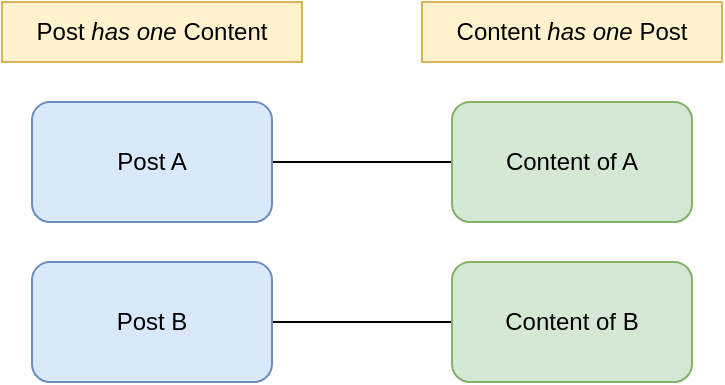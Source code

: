 <mxfile version="16.2.7" type="device"><diagram id="cf4JhZDIotH2QMyt617x" name="Page-1"><mxGraphModel dx="1280" dy="740" grid="1" gridSize="10" guides="1" tooltips="1" connect="1" arrows="1" fold="1" page="1" pageScale="1" pageWidth="850" pageHeight="1100" math="0" shadow="0"><root><mxCell id="0"/><mxCell id="1" parent="0"/><mxCell id="jJmauQdp8V5-VUZK2W-f-18" value="Post &lt;i&gt;has one&amp;nbsp;&lt;/i&gt;Content" style="rounded=0;whiteSpace=wrap;html=1;fillColor=#fff2cc;strokeColor=#d6b656;" vertex="1" parent="1"><mxGeometry x="95" y="120" width="150" height="30" as="geometry"/></mxCell><mxCell id="jJmauQdp8V5-VUZK2W-f-8" value="" style="edgeStyle=none;rounded=0;orthogonalLoop=1;jettySize=auto;html=1;endArrow=none;endFill=0;" edge="1" parent="1" source="jJmauQdp8V5-VUZK2W-f-1" target="jJmauQdp8V5-VUZK2W-f-7"><mxGeometry relative="1" as="geometry"/></mxCell><mxCell id="jJmauQdp8V5-VUZK2W-f-1" value="Post A" style="rounded=1;whiteSpace=wrap;html=1;fillColor=#dae8fc;strokeColor=#6c8ebf;" vertex="1" parent="1"><mxGeometry x="110" y="170" width="120" height="60" as="geometry"/></mxCell><mxCell id="jJmauQdp8V5-VUZK2W-f-7" value="Content of A" style="whiteSpace=wrap;html=1;rounded=1;fillColor=#d5e8d4;strokeColor=#82b366;" vertex="1" parent="1"><mxGeometry x="320" y="170" width="120" height="60" as="geometry"/></mxCell><mxCell id="jJmauQdp8V5-VUZK2W-f-19" value="Content&amp;nbsp;&lt;i&gt;has one&amp;nbsp;&lt;/i&gt;Post" style="rounded=0;whiteSpace=wrap;html=1;fillColor=#fff2cc;strokeColor=#d6b656;" vertex="1" parent="1"><mxGeometry x="305" y="120" width="150" height="30" as="geometry"/></mxCell><mxCell id="jJmauQdp8V5-VUZK2W-f-20" value="" style="edgeStyle=none;rounded=0;orthogonalLoop=1;jettySize=auto;html=1;endArrow=none;endFill=0;" edge="1" parent="1" source="jJmauQdp8V5-VUZK2W-f-21" target="jJmauQdp8V5-VUZK2W-f-22"><mxGeometry relative="1" as="geometry"/></mxCell><mxCell id="jJmauQdp8V5-VUZK2W-f-21" value="Post B" style="rounded=1;whiteSpace=wrap;html=1;fillColor=#dae8fc;strokeColor=#6c8ebf;" vertex="1" parent="1"><mxGeometry x="110" y="250" width="120" height="60" as="geometry"/></mxCell><mxCell id="jJmauQdp8V5-VUZK2W-f-22" value="Content of B" style="whiteSpace=wrap;html=1;rounded=1;fillColor=#d5e8d4;strokeColor=#82b366;" vertex="1" parent="1"><mxGeometry x="320" y="250" width="120" height="60" as="geometry"/></mxCell></root></mxGraphModel></diagram></mxfile>